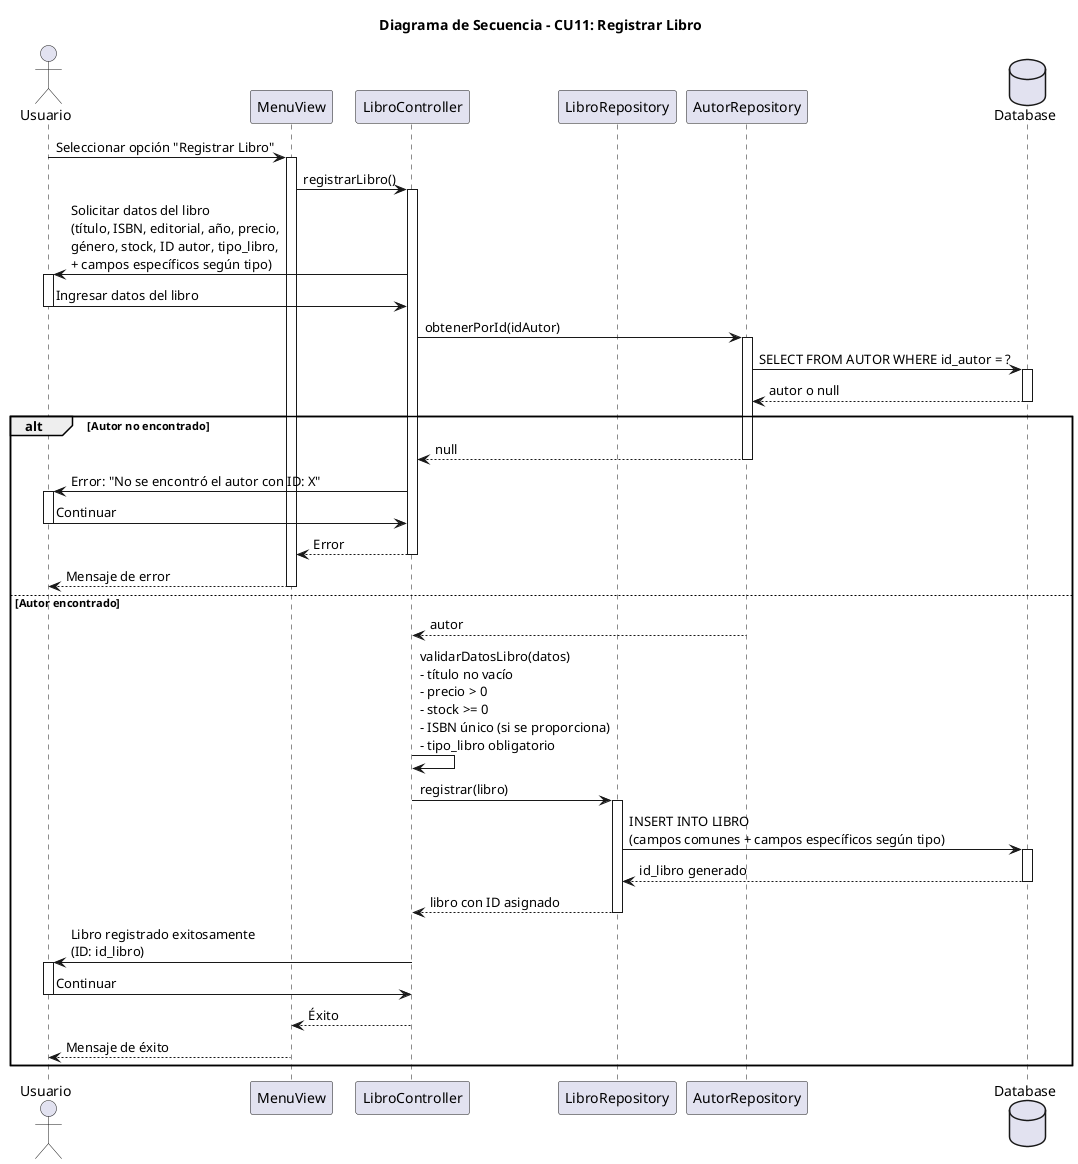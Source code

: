 @startuml
title Diagrama de Secuencia - CU11: Registrar Libro

actor "Usuario" as Usuario
participant "MenuView" as MenuView
participant "LibroController" as LibroController
participant "LibroRepository" as LibroRepository
participant "AutorRepository" as AutorRepository
database "Database" as DB

Usuario -> MenuView : Seleccionar opción "Registrar Libro"
activate MenuView

MenuView -> LibroController : registrarLibro()
activate LibroController

LibroController -> Usuario : Solicitar datos del libro\n(título, ISBN, editorial, año, precio,\ngénero, stock, ID autor, tipo_libro,\n+ campos específicos según tipo)
activate Usuario

Usuario -> LibroController : Ingresar datos del libro
deactivate Usuario

' Validar que existe el autor
LibroController -> AutorRepository : obtenerPorId(idAutor)
activate AutorRepository

AutorRepository -> DB : SELECT FROM AUTOR WHERE id_autor = ?
activate DB
DB --> AutorRepository : autor o null
deactivate DB

alt Autor no encontrado
    AutorRepository --> LibroController : null
    deactivate AutorRepository
    LibroController -> Usuario : Error: "No se encontró el autor con ID: X"
    activate Usuario
    Usuario -> LibroController : Continuar
    deactivate Usuario
    LibroController --> MenuView : Error
    deactivate LibroController
    MenuView --> Usuario : Mensaje de error
    deactivate MenuView
else Autor encontrado
    AutorRepository --> LibroController : autor
    deactivate AutorRepository
    
    ' Validar datos del libro
    LibroController -> LibroController : validarDatosLibro(datos)\n- título no vacío\n- precio > 0\n- stock >= 0\n- ISBN único (si se proporciona)\n- tipo_libro obligatorio
    
    ' Insertar en tabla LIBRO con todos los campos
    LibroController -> LibroRepository : registrar(libro)
    activate LibroRepository
    
    LibroRepository -> DB : INSERT INTO LIBRO\n(campos comunes + campos específicos según tipo)
    activate DB
    DB --> LibroRepository : id_libro generado
    deactivate DB
    
    LibroRepository --> LibroController : libro con ID asignado
    deactivate LibroRepository
    
    LibroController -> Usuario : Libro registrado exitosamente\n(ID: id_libro)
    activate Usuario
    Usuario -> LibroController : Continuar
    deactivate Usuario
    
    LibroController --> MenuView : Éxito
    deactivate LibroController
    
    MenuView --> Usuario : Mensaje de éxito
    deactivate MenuView
end

@enduml

